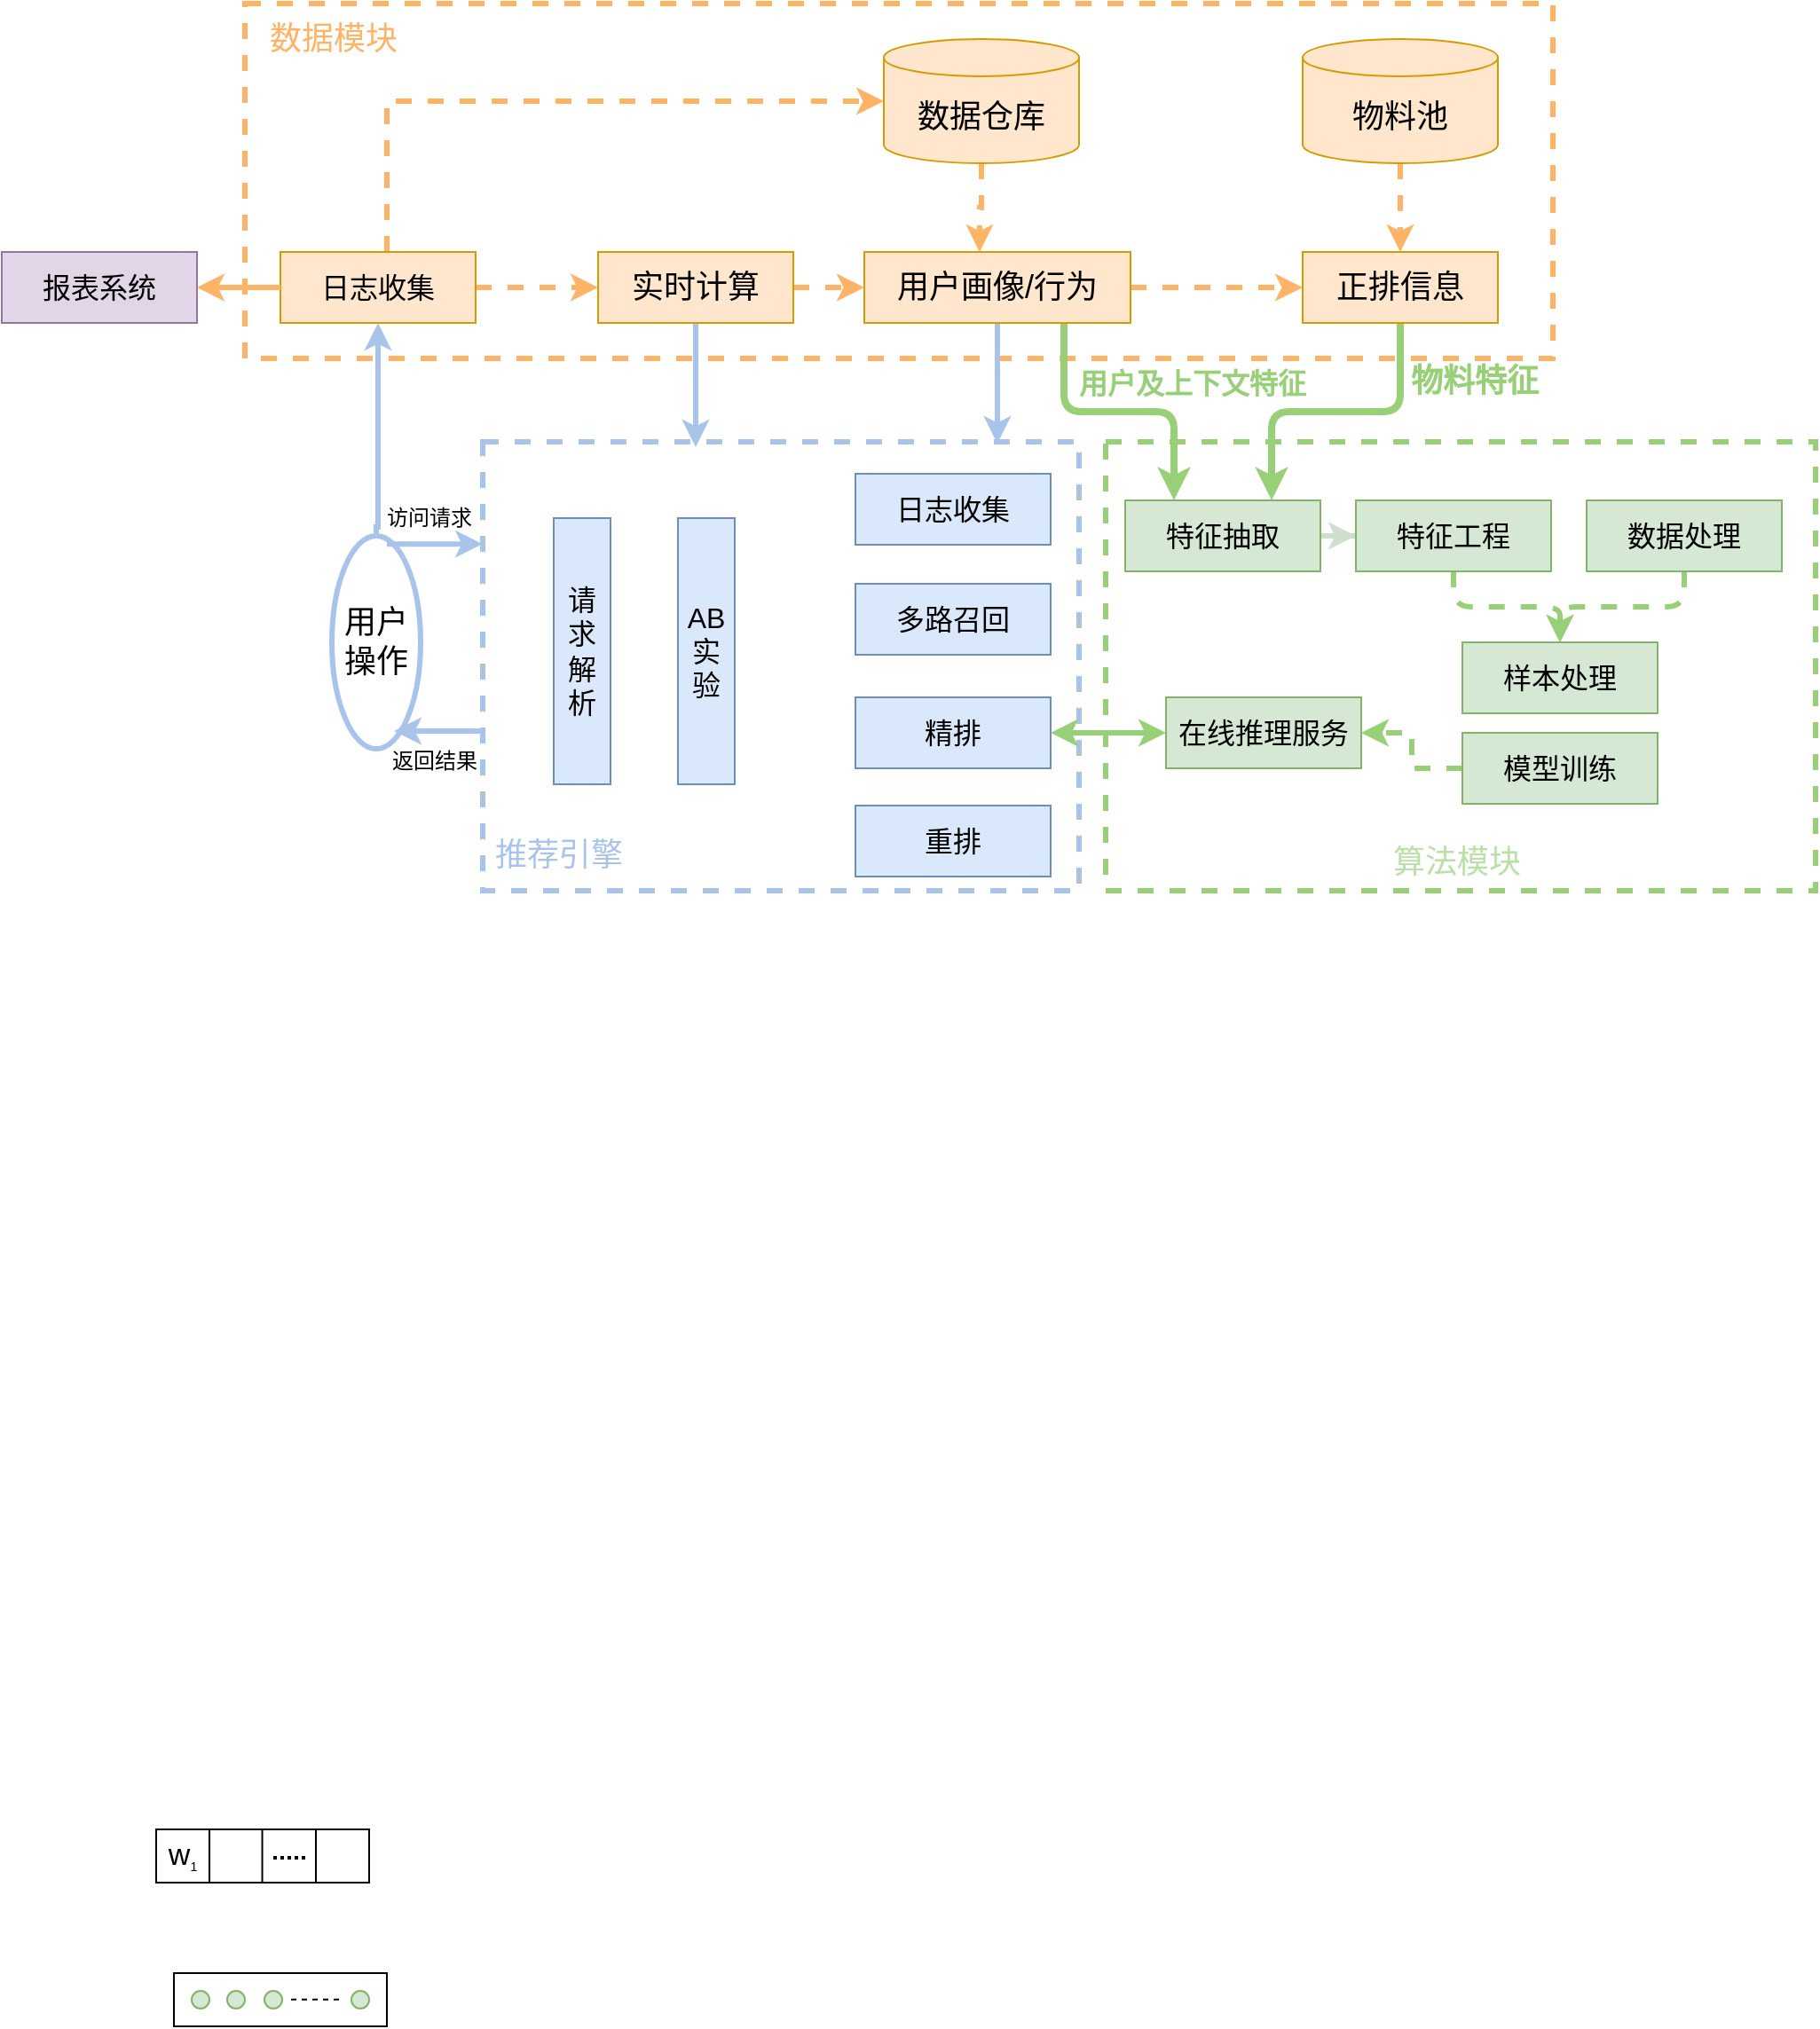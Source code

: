 <mxfile version="13.7.6" type="github">
  <diagram id="0R1KgyZivqST2G8Sgrir" name="Page-1">
    <mxGraphModel dx="1694" dy="1137" grid="0" gridSize="10" guides="1" tooltips="1" connect="1" arrows="1" fold="1" page="1" pageScale="1" pageWidth="827" pageHeight="1169" background="#FFFFFF" math="0" shadow="0">
      <root>
        <mxCell id="0" />
        <mxCell id="1" parent="0" />
        <mxCell id="2lEhO2xfnhziDfnZjIPp-55" value="" style="rounded=0;whiteSpace=wrap;html=1;dashed=1;strokeWidth=3;fillColor=none;strokeColor=#97D077;" parent="1" vertex="1">
          <mxGeometry x="685" y="427" width="400" height="253" as="geometry" />
        </mxCell>
        <mxCell id="2lEhO2xfnhziDfnZjIPp-33" value="" style="rounded=0;whiteSpace=wrap;html=1;fillColor=none;dashed=1;strokeWidth=3;strokeColor=#A9C4EB;" parent="1" vertex="1">
          <mxGeometry x="334" y="427" width="336" height="253" as="geometry" />
        </mxCell>
        <mxCell id="2lEhO2xfnhziDfnZjIPp-19" value="" style="rounded=0;whiteSpace=wrap;html=1;fillColor=none;dashed=1;strokeWidth=3;strokeColor=#FFB366;" parent="1" vertex="1">
          <mxGeometry x="200" y="180" width="737" height="200" as="geometry" />
        </mxCell>
        <mxCell id="F2EInP20JMvGmBjEMHAI-9" value="" style="group;rounded=0;glass=0;shadow=0;sketch=0;" parent="1" vertex="1" connectable="0">
          <mxGeometry x="160" y="1290" width="120" height="30" as="geometry" />
        </mxCell>
        <mxCell id="F2EInP20JMvGmBjEMHAI-1" value="" style="verticalLabelPosition=bottom;verticalAlign=top;html=1;shape=mxgraph.basic.rect;fillColor2=none;strokeWidth=1;size=20;indent=5;" parent="F2EInP20JMvGmBjEMHAI-9" vertex="1">
          <mxGeometry width="120" height="30" as="geometry" />
        </mxCell>
        <mxCell id="F2EInP20JMvGmBjEMHAI-3" value="" style="verticalLabelPosition=bottom;verticalAlign=top;html=1;shape=mxgraph.flowchart.on-page_reference;fillColor=#d5e8d4;strokeColor=#82b366;" parent="F2EInP20JMvGmBjEMHAI-9" vertex="1">
          <mxGeometry x="10" y="10" width="10" height="10" as="geometry" />
        </mxCell>
        <mxCell id="F2EInP20JMvGmBjEMHAI-4" value="" style="verticalLabelPosition=bottom;verticalAlign=top;html=1;shape=mxgraph.flowchart.on-page_reference;fillColor=#d5e8d4;strokeColor=#82b366;" parent="F2EInP20JMvGmBjEMHAI-9" vertex="1">
          <mxGeometry x="30" y="10" width="10" height="10" as="geometry" />
        </mxCell>
        <mxCell id="F2EInP20JMvGmBjEMHAI-5" value="" style="verticalLabelPosition=bottom;verticalAlign=top;html=1;shape=mxgraph.flowchart.on-page_reference;fillColor=#d5e8d4;strokeColor=#82b366;" parent="F2EInP20JMvGmBjEMHAI-9" vertex="1">
          <mxGeometry x="51" y="10" width="10" height="10" as="geometry" />
        </mxCell>
        <mxCell id="F2EInP20JMvGmBjEMHAI-6" value="" style="verticalLabelPosition=bottom;verticalAlign=top;html=1;shape=mxgraph.flowchart.on-page_reference;fillColor=#d5e8d4;strokeColor=#82b366;" parent="F2EInP20JMvGmBjEMHAI-9" vertex="1">
          <mxGeometry x="100" y="10" width="10" height="10" as="geometry" />
        </mxCell>
        <mxCell id="F2EInP20JMvGmBjEMHAI-7" value="" style="endArrow=none;html=1;rounded=0;" parent="F2EInP20JMvGmBjEMHAI-9" target="F2EInP20JMvGmBjEMHAI-1" edge="1">
          <mxGeometry relative="1" as="geometry">
            <mxPoint y="10" as="sourcePoint" />
            <mxPoint x="160" y="10" as="targetPoint" />
          </mxGeometry>
        </mxCell>
        <mxCell id="F2EInP20JMvGmBjEMHAI-8" value="" style="endArrow=none;html=1;rounded=0;dashed=1;" parent="F2EInP20JMvGmBjEMHAI-9" edge="1">
          <mxGeometry relative="1" as="geometry">
            <mxPoint x="66" y="14.9" as="sourcePoint" />
            <mxPoint x="96" y="14.9" as="targetPoint" />
            <Array as="points">
              <mxPoint x="76" y="14.9" />
            </Array>
          </mxGeometry>
        </mxCell>
        <mxCell id="F2EInP20JMvGmBjEMHAI-15" value="" style="group" parent="1" vertex="1" connectable="0">
          <mxGeometry x="150" y="1209" width="120" height="30" as="geometry" />
        </mxCell>
        <mxCell id="F2EInP20JMvGmBjEMHAI-10" value="" style="verticalLabelPosition=bottom;verticalAlign=top;html=1;shape=mxgraph.basic.rect;fillColor2=none;strokeWidth=1;size=20;indent=5;" parent="F2EInP20JMvGmBjEMHAI-15" vertex="1">
          <mxGeometry width="120" height="30" as="geometry" />
        </mxCell>
        <mxCell id="F2EInP20JMvGmBjEMHAI-11" value="" style="endArrow=none;html=1;entryX=0.25;entryY=0;entryDx=0;entryDy=0;entryPerimeter=0;" parent="F2EInP20JMvGmBjEMHAI-15" target="F2EInP20JMvGmBjEMHAI-10" edge="1">
          <mxGeometry width="50" height="50" relative="1" as="geometry">
            <mxPoint x="30" y="30" as="sourcePoint" />
            <mxPoint x="80" y="-20" as="targetPoint" />
          </mxGeometry>
        </mxCell>
        <mxCell id="F2EInP20JMvGmBjEMHAI-12" value="" style="endArrow=none;html=1;entryX=0.25;entryY=0;entryDx=0;entryDy=0;entryPerimeter=0;" parent="F2EInP20JMvGmBjEMHAI-15" edge="1">
          <mxGeometry width="50" height="50" relative="1" as="geometry">
            <mxPoint x="59.76" y="30" as="sourcePoint" />
            <mxPoint x="59.76" as="targetPoint" />
          </mxGeometry>
        </mxCell>
        <mxCell id="F2EInP20JMvGmBjEMHAI-13" value="" style="endArrow=none;html=1;entryX=0.25;entryY=0;entryDx=0;entryDy=0;entryPerimeter=0;" parent="F2EInP20JMvGmBjEMHAI-15" edge="1">
          <mxGeometry width="50" height="50" relative="1" as="geometry">
            <mxPoint x="90" y="30" as="sourcePoint" />
            <mxPoint x="90" as="targetPoint" />
          </mxGeometry>
        </mxCell>
        <mxCell id="F2EInP20JMvGmBjEMHAI-14" value="" style="endArrow=none;dashed=1;html=1;strokeWidth=2;dashPattern=1 1;" parent="F2EInP20JMvGmBjEMHAI-15" edge="1">
          <mxGeometry width="50" height="50" relative="1" as="geometry">
            <mxPoint x="66" y="16" as="sourcePoint" />
            <mxPoint x="86" y="16" as="targetPoint" />
          </mxGeometry>
        </mxCell>
        <mxCell id="F2EInP20JMvGmBjEMHAI-16" value="&lt;font&gt;&lt;font style=&quot;font-size: 17px&quot;&gt;w&lt;/font&gt;&lt;sub style=&quot;font-size: 7px&quot;&gt;&lt;font style=&quot;font-size: 7px&quot;&gt;1&lt;/font&gt;&lt;/sub&gt;&lt;/font&gt;" style="text;html=1;strokeColor=none;fillColor=none;align=center;verticalAlign=middle;whiteSpace=wrap;rounded=0;shadow=0;glass=0;sketch=0;" parent="F2EInP20JMvGmBjEMHAI-15" vertex="1">
          <mxGeometry y="5" width="30" height="20" as="geometry" />
        </mxCell>
        <mxCell id="2lEhO2xfnhziDfnZjIPp-1" value="&lt;font style=&quot;font-size: 16px&quot;&gt;报表系统&lt;/font&gt;" style="rounded=0;whiteSpace=wrap;html=1;fillColor=#e1d5e7;strokeColor=#9673a6;" parent="1" vertex="1">
          <mxGeometry x="63" y="320" width="110" height="40" as="geometry" />
        </mxCell>
        <mxCell id="2lEhO2xfnhziDfnZjIPp-10" style="edgeStyle=orthogonalEdgeStyle;rounded=0;orthogonalLoop=1;jettySize=auto;html=1;entryX=0;entryY=0.5;entryDx=0;entryDy=0;entryPerimeter=0;strokeColor=#FFB366;strokeWidth=3;dashed=1;" parent="1" source="2lEhO2xfnhziDfnZjIPp-2" target="2lEhO2xfnhziDfnZjIPp-6" edge="1">
          <mxGeometry relative="1" as="geometry">
            <Array as="points">
              <mxPoint x="280" y="235" />
            </Array>
          </mxGeometry>
        </mxCell>
        <mxCell id="2lEhO2xfnhziDfnZjIPp-14" style="edgeStyle=orthogonalEdgeStyle;rounded=0;orthogonalLoop=1;jettySize=auto;html=1;exitX=1;exitY=0.5;exitDx=0;exitDy=0;entryX=0;entryY=0.5;entryDx=0;entryDy=0;strokeWidth=3;dashed=1;strokeColor=#FFB366;" parent="1" source="2lEhO2xfnhziDfnZjIPp-2" target="2lEhO2xfnhziDfnZjIPp-4" edge="1">
          <mxGeometry relative="1" as="geometry" />
        </mxCell>
        <mxCell id="2lEhO2xfnhziDfnZjIPp-2" value="&lt;font style=&quot;font-size: 16px&quot;&gt;日志收集&lt;/font&gt;" style="rounded=0;whiteSpace=wrap;html=1;fillColor=#ffe6cc;strokeColor=#d79b00;" parent="1" vertex="1">
          <mxGeometry x="220" y="320" width="110" height="40" as="geometry" />
        </mxCell>
        <mxCell id="2lEhO2xfnhziDfnZjIPp-16" style="edgeStyle=orthogonalEdgeStyle;rounded=0;orthogonalLoop=1;jettySize=auto;html=1;entryX=0;entryY=0.5;entryDx=0;entryDy=0;dashed=1;strokeWidth=3;strokeColor=#FFB366;" parent="1" source="2lEhO2xfnhziDfnZjIPp-3" target="2lEhO2xfnhziDfnZjIPp-5" edge="1">
          <mxGeometry relative="1" as="geometry" />
        </mxCell>
        <mxCell id="2lEhO2xfnhziDfnZjIPp-44" style="edgeStyle=orthogonalEdgeStyle;rounded=0;orthogonalLoop=1;jettySize=auto;html=1;exitX=0.5;exitY=1;exitDx=0;exitDy=0;entryX=0.863;entryY=0.004;entryDx=0;entryDy=0;entryPerimeter=0;strokeWidth=3;strokeColor=#A9C4EB;" parent="1" source="2lEhO2xfnhziDfnZjIPp-3" target="2lEhO2xfnhziDfnZjIPp-33" edge="1">
          <mxGeometry relative="1" as="geometry" />
        </mxCell>
        <mxCell id="SUds5BYxjLjZ6QGA8Evi-6" style="edgeStyle=orthogonalEdgeStyle;rounded=1;orthogonalLoop=1;jettySize=auto;html=1;exitX=0.75;exitY=1;exitDx=0;exitDy=0;entryX=0.25;entryY=0;entryDx=0;entryDy=0;strokeWidth=4;strokeColor=#97D077;" edge="1" parent="1" source="2lEhO2xfnhziDfnZjIPp-3" target="2lEhO2xfnhziDfnZjIPp-45">
          <mxGeometry relative="1" as="geometry" />
        </mxCell>
        <mxCell id="2lEhO2xfnhziDfnZjIPp-3" value="&lt;font style=&quot;font-size: 18px&quot;&gt;用户画像/行为&lt;/font&gt;" style="rounded=0;whiteSpace=wrap;html=1;fillColor=#ffe6cc;strokeColor=#d79b00;" parent="1" vertex="1">
          <mxGeometry x="549" y="320" width="150" height="40" as="geometry" />
        </mxCell>
        <mxCell id="2lEhO2xfnhziDfnZjIPp-15" style="edgeStyle=orthogonalEdgeStyle;rounded=0;orthogonalLoop=1;jettySize=auto;html=1;exitX=1;exitY=0.5;exitDx=0;exitDy=0;entryX=0;entryY=0.5;entryDx=0;entryDy=0;strokeWidth=3;dashed=1;strokeColor=#FFB366;" parent="1" source="2lEhO2xfnhziDfnZjIPp-4" target="2lEhO2xfnhziDfnZjIPp-3" edge="1">
          <mxGeometry relative="1" as="geometry" />
        </mxCell>
        <mxCell id="2lEhO2xfnhziDfnZjIPp-41" style="edgeStyle=orthogonalEdgeStyle;rounded=0;orthogonalLoop=1;jettySize=auto;html=1;exitX=0.5;exitY=1;exitDx=0;exitDy=0;strokeWidth=3;strokeColor=#A9C4EB;" parent="1" source="2lEhO2xfnhziDfnZjIPp-4" edge="1">
          <mxGeometry relative="1" as="geometry">
            <mxPoint x="454" y="430" as="targetPoint" />
          </mxGeometry>
        </mxCell>
        <mxCell id="2lEhO2xfnhziDfnZjIPp-4" value="&lt;font style=&quot;font-size: 18px&quot;&gt;实时计算&lt;/font&gt;" style="rounded=0;whiteSpace=wrap;html=1;fillColor=#ffe6cc;strokeColor=#d79b00;" parent="1" vertex="1">
          <mxGeometry x="399" y="320" width="110" height="40" as="geometry" />
        </mxCell>
        <mxCell id="SUds5BYxjLjZ6QGA8Evi-7" style="edgeStyle=orthogonalEdgeStyle;rounded=1;orthogonalLoop=1;jettySize=auto;html=1;entryX=0.75;entryY=0;entryDx=0;entryDy=0;strokeWidth=4;strokeColor=#97D077;" edge="1" parent="1" source="2lEhO2xfnhziDfnZjIPp-5" target="2lEhO2xfnhziDfnZjIPp-45">
          <mxGeometry relative="1" as="geometry" />
        </mxCell>
        <mxCell id="2lEhO2xfnhziDfnZjIPp-5" value="&lt;font style=&quot;font-size: 18px&quot;&gt;正排信息&lt;/font&gt;" style="rounded=0;whiteSpace=wrap;html=1;fillColor=#ffe6cc;strokeColor=#d79b00;" parent="1" vertex="1">
          <mxGeometry x="796" y="320" width="110" height="40" as="geometry" />
        </mxCell>
        <mxCell id="2lEhO2xfnhziDfnZjIPp-17" style="edgeStyle=orthogonalEdgeStyle;rounded=0;orthogonalLoop=1;jettySize=auto;html=1;entryX=0.433;entryY=0;entryDx=0;entryDy=0;entryPerimeter=0;strokeColor=#FFB366;strokeWidth=3;dashed=1;" parent="1" source="2lEhO2xfnhziDfnZjIPp-6" target="2lEhO2xfnhziDfnZjIPp-3" edge="1">
          <mxGeometry relative="1" as="geometry" />
        </mxCell>
        <mxCell id="2lEhO2xfnhziDfnZjIPp-6" value="&lt;font style=&quot;font-size: 18px&quot;&gt;数据仓库&lt;/font&gt;" style="shape=cylinder3;whiteSpace=wrap;html=1;boundedLbl=1;backgroundOutline=1;size=10.471;fillColor=#ffe6cc;strokeColor=#d79b00;" parent="1" vertex="1">
          <mxGeometry x="560" y="200" width="110" height="70" as="geometry" />
        </mxCell>
        <mxCell id="2lEhO2xfnhziDfnZjIPp-18" style="edgeStyle=orthogonalEdgeStyle;rounded=0;orthogonalLoop=1;jettySize=auto;html=1;strokeColor=#FFB366;strokeWidth=3;dashed=1;" parent="1" source="2lEhO2xfnhziDfnZjIPp-7" target="2lEhO2xfnhziDfnZjIPp-5" edge="1">
          <mxGeometry relative="1" as="geometry" />
        </mxCell>
        <mxCell id="2lEhO2xfnhziDfnZjIPp-7" value="&lt;font style=&quot;font-size: 18px&quot;&gt;物料池&lt;/font&gt;" style="shape=cylinder3;whiteSpace=wrap;html=1;boundedLbl=1;backgroundOutline=1;size=10.471;fillColor=#ffe6cc;strokeColor=#d79b00;" parent="1" vertex="1">
          <mxGeometry x="796" y="200" width="110" height="70" as="geometry" />
        </mxCell>
        <mxCell id="2lEhO2xfnhziDfnZjIPp-20" value="&lt;font style=&quot;font-size: 18px&quot; color=&quot;#ffb366&quot;&gt;数据模块&lt;/font&gt;" style="text;html=1;strokeColor=none;fillColor=none;align=center;verticalAlign=middle;whiteSpace=wrap;rounded=0;dashed=1;" parent="1" vertex="1">
          <mxGeometry x="200" y="190" width="100" height="20" as="geometry" />
        </mxCell>
        <mxCell id="2lEhO2xfnhziDfnZjIPp-23" style="edgeStyle=orthogonalEdgeStyle;rounded=0;orthogonalLoop=1;jettySize=auto;html=1;entryX=0.5;entryY=1;entryDx=0;entryDy=0;strokeWidth=3;exitX=0;exitY=1;exitDx=0;exitDy=0;strokeColor=#A9C4EB;" parent="1" source="2lEhO2xfnhziDfnZjIPp-35" target="2lEhO2xfnhziDfnZjIPp-2" edge="1">
          <mxGeometry relative="1" as="geometry">
            <mxPoint x="275" y="540" as="sourcePoint" />
            <Array as="points">
              <mxPoint x="274" y="475" />
            </Array>
          </mxGeometry>
        </mxCell>
        <mxCell id="2lEhO2xfnhziDfnZjIPp-26" value="&lt;font style=&quot;font-size: 16px&quot;&gt;日志收集&lt;/font&gt;" style="rounded=0;whiteSpace=wrap;html=1;fillColor=#dae8fc;strokeColor=#6c8ebf;" parent="1" vertex="1">
          <mxGeometry x="544" y="445" width="110" height="40" as="geometry" />
        </mxCell>
        <mxCell id="2lEhO2xfnhziDfnZjIPp-28" value="&lt;font style=&quot;font-size: 16px&quot;&gt;多路召回&lt;/font&gt;" style="rounded=0;whiteSpace=wrap;html=1;strokeColor=#6c8ebf;fillColor=#DAE8FC;" parent="1" vertex="1">
          <mxGeometry x="544" y="507" width="110" height="40" as="geometry" />
        </mxCell>
        <mxCell id="2lEhO2xfnhziDfnZjIPp-29" value="&lt;font style=&quot;font-size: 16px&quot;&gt;精排&lt;/font&gt;" style="rounded=0;whiteSpace=wrap;html=1;fillColor=#dae8fc;strokeColor=#6c8ebf;" parent="1" vertex="1">
          <mxGeometry x="544" y="571" width="110" height="40" as="geometry" />
        </mxCell>
        <mxCell id="2lEhO2xfnhziDfnZjIPp-30" value="&lt;font style=&quot;font-size: 16px&quot;&gt;重排&lt;/font&gt;" style="rounded=0;whiteSpace=wrap;html=1;fillColor=#dae8fc;strokeColor=#6c8ebf;" parent="1" vertex="1">
          <mxGeometry x="544" y="632" width="110" height="40" as="geometry" />
        </mxCell>
        <mxCell id="2lEhO2xfnhziDfnZjIPp-31" value="&lt;span style=&quot;font-size: 16px&quot;&gt;请求解析&lt;/span&gt;" style="rounded=0;whiteSpace=wrap;html=1;fillColor=#dae8fc;strokeColor=#6c8ebf;" parent="1" vertex="1">
          <mxGeometry x="374" y="470" width="32" height="150" as="geometry" />
        </mxCell>
        <mxCell id="2lEhO2xfnhziDfnZjIPp-32" value="&lt;span style=&quot;font-size: 16px&quot;&gt;AB实验&lt;/span&gt;" style="rounded=0;whiteSpace=wrap;html=1;fillColor=#dae8fc;strokeColor=#6c8ebf;" parent="1" vertex="1">
          <mxGeometry x="444" y="470" width="32" height="150" as="geometry" />
        </mxCell>
        <mxCell id="2lEhO2xfnhziDfnZjIPp-34" value="" style="endArrow=classic;html=1;strokeWidth=3;strokeColor=#A9C4EB;" parent="1" edge="1">
          <mxGeometry width="50" height="50" relative="1" as="geometry">
            <mxPoint x="280" y="484.58" as="sourcePoint" />
            <mxPoint x="334" y="484.58" as="targetPoint" />
          </mxGeometry>
        </mxCell>
        <mxCell id="2lEhO2xfnhziDfnZjIPp-35" value="访问请求" style="text;html=1;strokeColor=none;fillColor=none;align=center;verticalAlign=middle;whiteSpace=wrap;rounded=0;" parent="1" vertex="1">
          <mxGeometry x="274" y="460" width="60" height="20" as="geometry" />
        </mxCell>
        <mxCell id="2lEhO2xfnhziDfnZjIPp-36" value="&lt;font style=&quot;font-size: 18px&quot;&gt;用户操作&lt;/font&gt;" style="ellipse;whiteSpace=wrap;html=1;strokeWidth=3;fillColor=none;strokeColor=#A9C4EB;" parent="1" vertex="1">
          <mxGeometry x="249" y="480" width="50" height="120" as="geometry" />
        </mxCell>
        <mxCell id="2lEhO2xfnhziDfnZjIPp-37" value="" style="endArrow=classic;html=1;strokeWidth=3;strokeColor=#A9C4EB;" parent="1" edge="1">
          <mxGeometry width="50" height="50" relative="1" as="geometry">
            <mxPoint x="334" y="590" as="sourcePoint" />
            <mxPoint x="284" y="590" as="targetPoint" />
          </mxGeometry>
        </mxCell>
        <mxCell id="2lEhO2xfnhziDfnZjIPp-38" value="返回结果" style="text;html=1;strokeColor=none;fillColor=none;align=center;verticalAlign=middle;whiteSpace=wrap;rounded=0;" parent="1" vertex="1">
          <mxGeometry x="277" y="597" width="60" height="20" as="geometry" />
        </mxCell>
        <mxCell id="2lEhO2xfnhziDfnZjIPp-40" value="&lt;font style=&quot;font-size: 18px&quot; color=&quot;#a9c4eb&quot;&gt;推荐引擎&lt;/font&gt;" style="text;html=1;strokeColor=none;fillColor=none;align=center;verticalAlign=middle;whiteSpace=wrap;rounded=0;" parent="1" vertex="1">
          <mxGeometry x="334" y="650" width="86" height="20" as="geometry" />
        </mxCell>
        <mxCell id="2lEhO2xfnhziDfnZjIPp-54" style="edgeStyle=orthogonalEdgeStyle;rounded=0;orthogonalLoop=1;jettySize=auto;html=1;strokeWidth=3;fillColor=#d5e8d4;strokeColor=#CEE0CD;" parent="1" source="2lEhO2xfnhziDfnZjIPp-45" target="2lEhO2xfnhziDfnZjIPp-46" edge="1">
          <mxGeometry relative="1" as="geometry" />
        </mxCell>
        <mxCell id="2lEhO2xfnhziDfnZjIPp-45" value="&lt;font style=&quot;font-size: 16px&quot;&gt;特征抽取&lt;/font&gt;" style="rounded=0;whiteSpace=wrap;html=1;fillColor=#d5e8d4;strokeColor=#82b366;" parent="1" vertex="1">
          <mxGeometry x="696" y="460" width="110" height="40" as="geometry" />
        </mxCell>
        <mxCell id="2lEhO2xfnhziDfnZjIPp-52" style="edgeStyle=orthogonalEdgeStyle;rounded=1;orthogonalLoop=1;jettySize=auto;html=1;entryX=0.5;entryY=0;entryDx=0;entryDy=0;strokeWidth=3;fillColor=#d5e8d4;strokeColor=#97D077;dashed=1;" parent="1" source="2lEhO2xfnhziDfnZjIPp-46" target="2lEhO2xfnhziDfnZjIPp-48" edge="1">
          <mxGeometry relative="1" as="geometry" />
        </mxCell>
        <mxCell id="2lEhO2xfnhziDfnZjIPp-46" value="&lt;font style=&quot;font-size: 16px&quot;&gt;特征工程&lt;/font&gt;" style="rounded=0;whiteSpace=wrap;html=1;fillColor=#d5e8d4;strokeColor=#82b366;" parent="1" vertex="1">
          <mxGeometry x="826" y="460" width="110" height="40" as="geometry" />
        </mxCell>
        <mxCell id="2lEhO2xfnhziDfnZjIPp-53" style="edgeStyle=orthogonalEdgeStyle;rounded=1;orthogonalLoop=1;jettySize=auto;html=1;entryX=0.5;entryY=0;entryDx=0;entryDy=0;strokeWidth=3;fillColor=#d5e8d4;strokeColor=#97D077;dashed=1;" parent="1" source="2lEhO2xfnhziDfnZjIPp-47" target="2lEhO2xfnhziDfnZjIPp-48" edge="1">
          <mxGeometry relative="1" as="geometry" />
        </mxCell>
        <mxCell id="2lEhO2xfnhziDfnZjIPp-47" value="&lt;font style=&quot;font-size: 16px&quot;&gt;数据处理&lt;/font&gt;" style="rounded=0;whiteSpace=wrap;html=1;fillColor=#d5e8d4;strokeColor=#82b366;" parent="1" vertex="1">
          <mxGeometry x="956" y="460" width="110" height="40" as="geometry" />
        </mxCell>
        <mxCell id="2lEhO2xfnhziDfnZjIPp-48" value="&lt;font style=&quot;font-size: 16px&quot;&gt;样本处理&lt;/font&gt;" style="rounded=0;whiteSpace=wrap;html=1;fillColor=#d5e8d4;strokeColor=#82b366;" parent="1" vertex="1">
          <mxGeometry x="886" y="540" width="110" height="40" as="geometry" />
        </mxCell>
        <mxCell id="2lEhO2xfnhziDfnZjIPp-56" style="edgeStyle=orthogonalEdgeStyle;rounded=0;orthogonalLoop=1;jettySize=auto;html=1;entryX=1;entryY=0.5;entryDx=0;entryDy=0;strokeWidth=3;fillColor=#d5e8d4;strokeColor=#97D077;dashed=1;" parent="1" source="2lEhO2xfnhziDfnZjIPp-49" target="2lEhO2xfnhziDfnZjIPp-51" edge="1">
          <mxGeometry relative="1" as="geometry" />
        </mxCell>
        <mxCell id="2lEhO2xfnhziDfnZjIPp-49" value="&lt;font style=&quot;font-size: 16px&quot;&gt;模型训练&lt;/font&gt;" style="rounded=0;whiteSpace=wrap;html=1;fillColor=#d5e8d4;strokeColor=#82b366;" parent="1" vertex="1">
          <mxGeometry x="886" y="591" width="110" height="40" as="geometry" />
        </mxCell>
        <mxCell id="2lEhO2xfnhziDfnZjIPp-51" value="&lt;span style=&quot;font-size: 16px&quot;&gt;在线推理服务&lt;/span&gt;" style="rounded=0;whiteSpace=wrap;html=1;fillColor=#d5e8d4;strokeColor=#82b366;" parent="1" vertex="1">
          <mxGeometry x="719" y="571" width="110" height="40" as="geometry" />
        </mxCell>
        <mxCell id="SUds5BYxjLjZ6QGA8Evi-2" value="" style="endArrow=classic;startArrow=classic;html=1;entryX=0;entryY=0.5;entryDx=0;entryDy=0;exitX=1;exitY=0.5;exitDx=0;exitDy=0;strokeWidth=3;fillColor=#dae8fc;strokeColor=#97D077;" edge="1" parent="1" source="2lEhO2xfnhziDfnZjIPp-29" target="2lEhO2xfnhziDfnZjIPp-51">
          <mxGeometry width="50" height="50" relative="1" as="geometry">
            <mxPoint x="550" y="430" as="sourcePoint" />
            <mxPoint x="600" y="380" as="targetPoint" />
          </mxGeometry>
        </mxCell>
        <mxCell id="SUds5BYxjLjZ6QGA8Evi-5" value="&lt;font style=&quot;font-size: 18px&quot; color=&quot;#b9e0a5&quot;&gt;算法模块&lt;/font&gt;" style="text;html=1;strokeColor=none;fillColor=none;align=center;verticalAlign=middle;whiteSpace=wrap;rounded=0;" vertex="1" parent="1">
          <mxGeometry x="840" y="654" width="86" height="20" as="geometry" />
        </mxCell>
        <mxCell id="SUds5BYxjLjZ6QGA8Evi-8" value="&lt;font style=&quot;font-size: 18px&quot; color=&quot;#97d077&quot;&gt;&lt;b&gt;物料特征&lt;/b&gt;&lt;/font&gt;" style="text;html=1;strokeColor=none;fillColor=none;align=center;verticalAlign=middle;whiteSpace=wrap;rounded=0;" vertex="1" parent="1">
          <mxGeometry x="850" y="383" width="86" height="20" as="geometry" />
        </mxCell>
        <mxCell id="SUds5BYxjLjZ6QGA8Evi-9" value="&lt;font style=&quot;font-size: 16px&quot; color=&quot;#97d077&quot;&gt;&lt;b&gt;用户及上下文特征&lt;/b&gt;&lt;/font&gt;" style="text;html=1;strokeColor=none;fillColor=none;align=center;verticalAlign=middle;whiteSpace=wrap;rounded=0;" vertex="1" parent="1">
          <mxGeometry x="669" y="384" width="130" height="20" as="geometry" />
        </mxCell>
        <mxCell id="SUds5BYxjLjZ6QGA8Evi-11" style="edgeStyle=orthogonalEdgeStyle;rounded=0;orthogonalLoop=1;jettySize=auto;html=1;exitX=0;exitY=0.5;exitDx=0;exitDy=0;entryX=1;entryY=0.5;entryDx=0;entryDy=0;strokeWidth=3;strokeColor=#FFB366;" edge="1" parent="1" source="2lEhO2xfnhziDfnZjIPp-2" target="2lEhO2xfnhziDfnZjIPp-1">
          <mxGeometry relative="1" as="geometry">
            <mxPoint x="340" y="350" as="sourcePoint" />
            <mxPoint x="409" y="350" as="targetPoint" />
          </mxGeometry>
        </mxCell>
      </root>
    </mxGraphModel>
  </diagram>
</mxfile>
